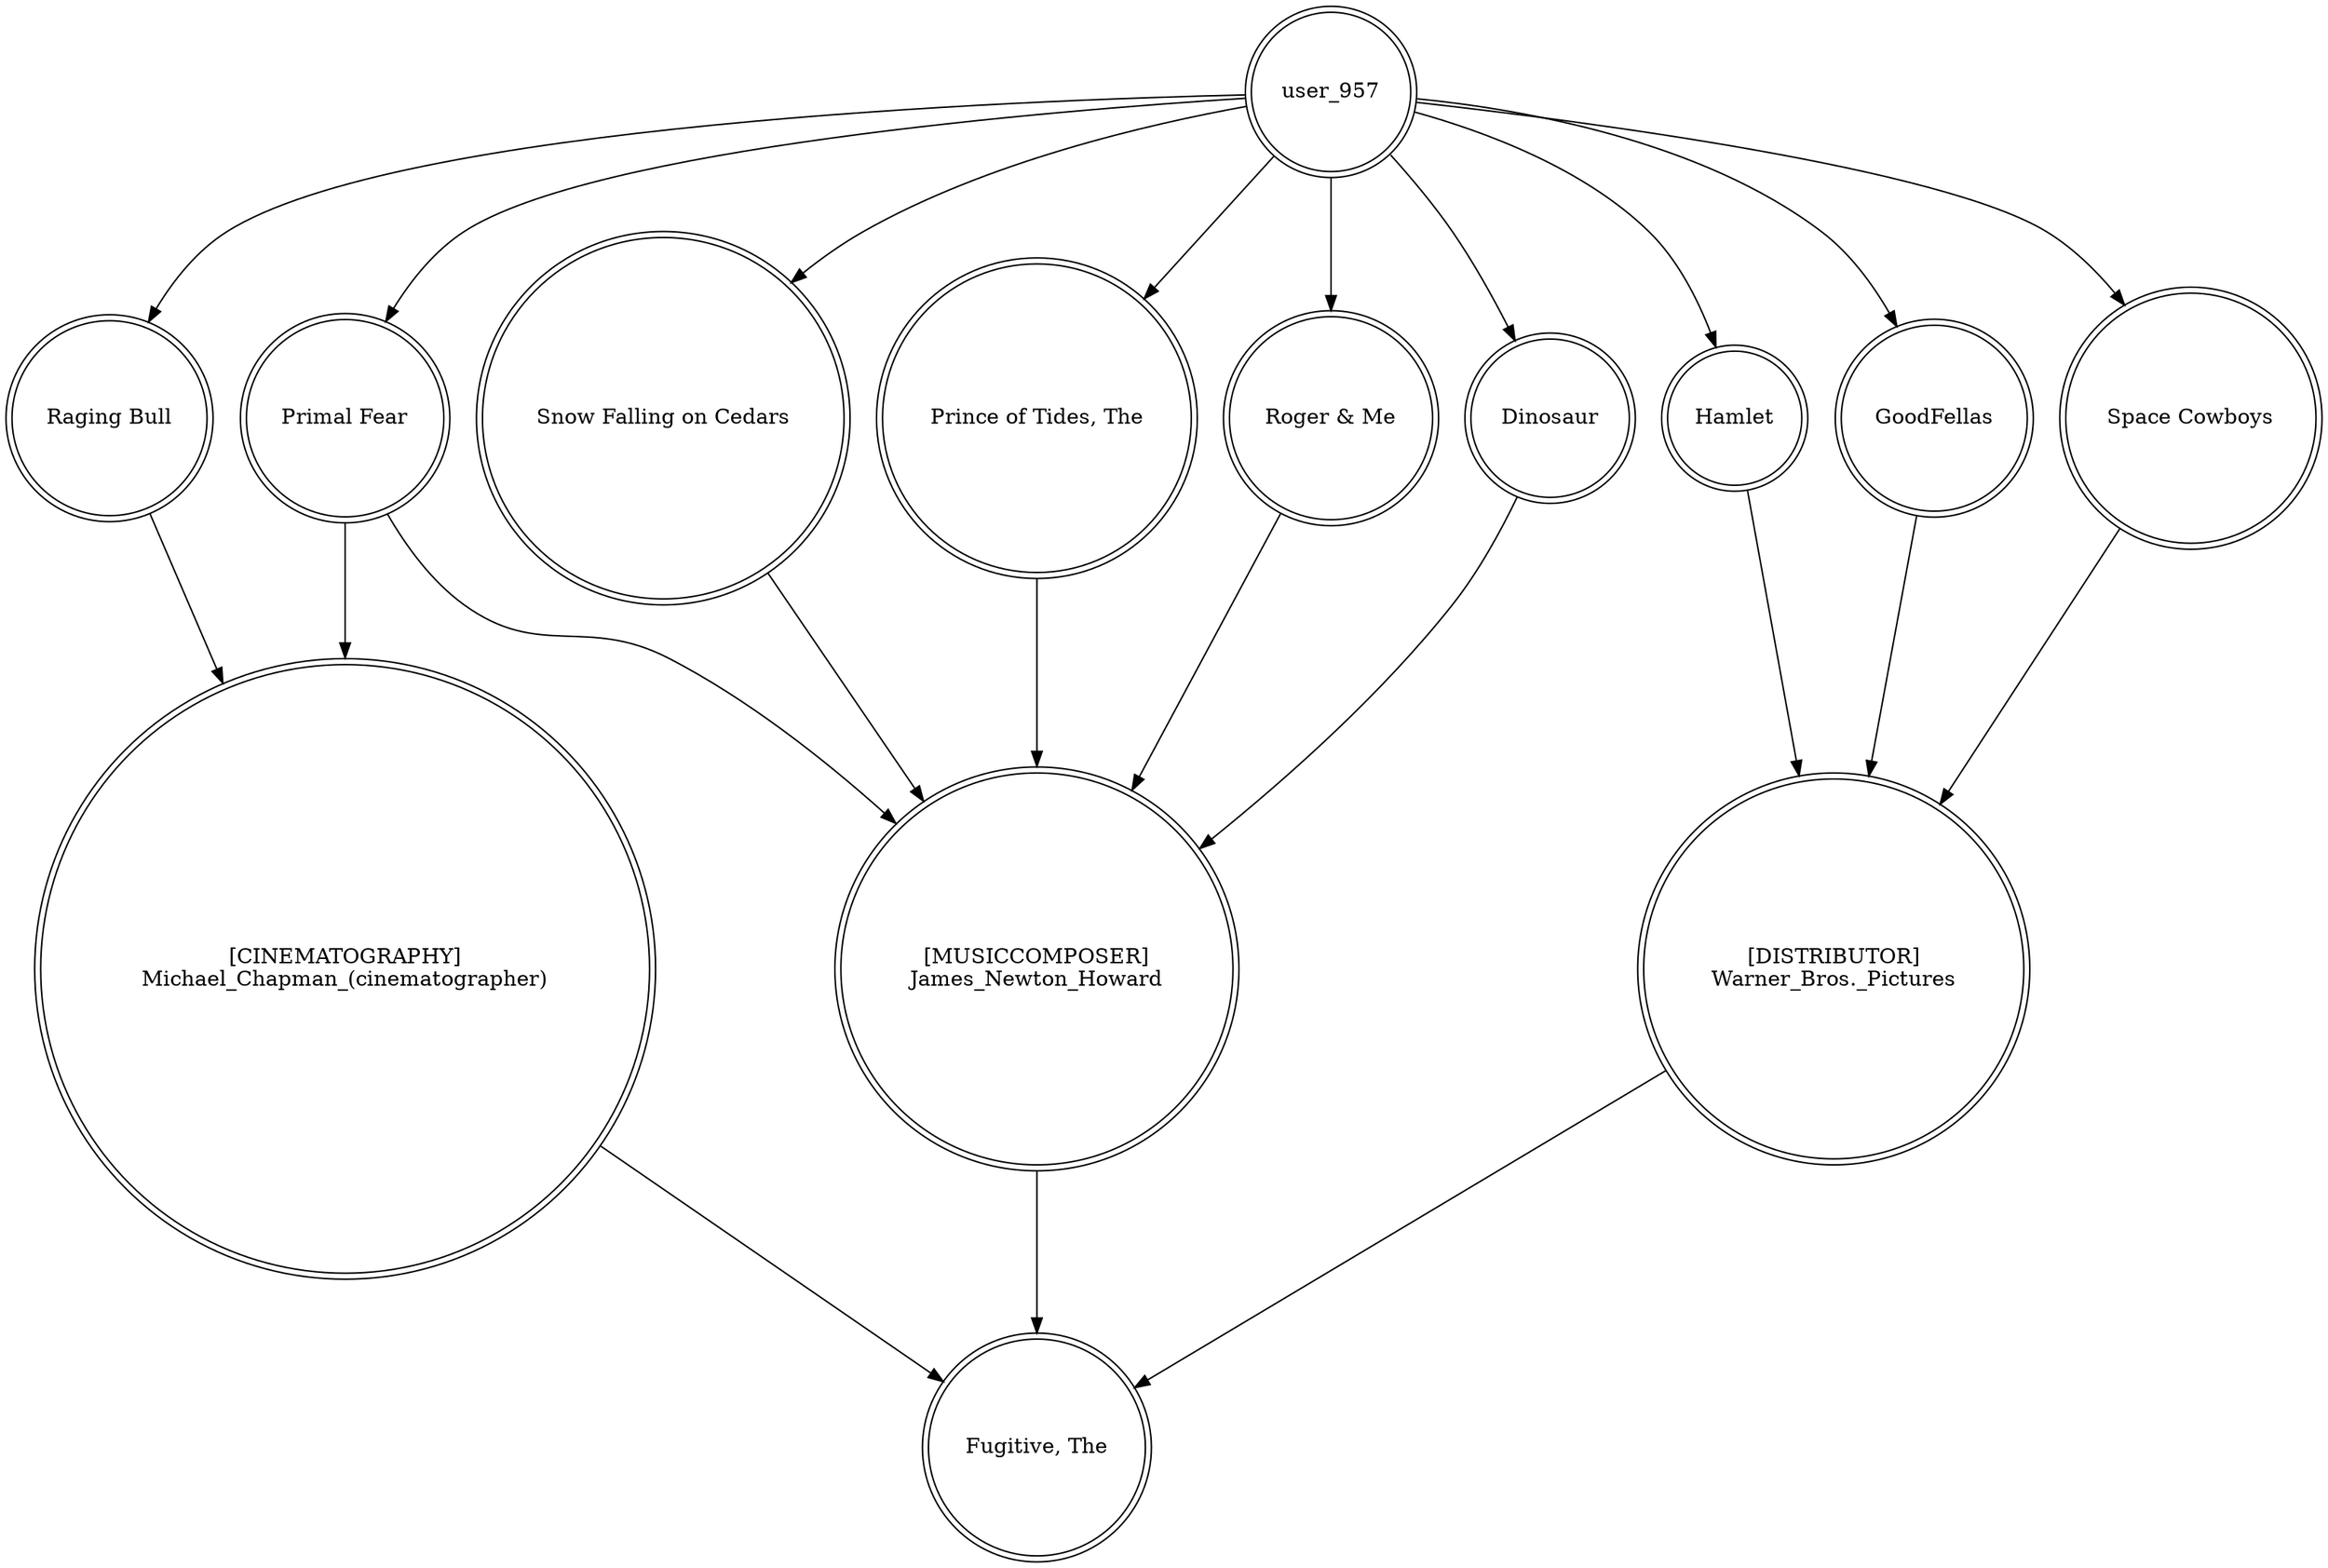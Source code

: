 digraph finite_state_machine {
	node [shape=doublecircle]
	"[DISTRIBUTOR]
Warner_Bros._Pictures" -> "Fugitive, The"
	user_957 -> "Primal Fear"
	user_957 -> "Snow Falling on Cedars"
	user_957 -> Hamlet
	"Raging Bull" -> "[CINEMATOGRAPHY]
Michael_Chapman_(cinematographer)"
	"[CINEMATOGRAPHY]
Michael_Chapman_(cinematographer)" -> "Fugitive, The"
	"[MUSICCOMPOSER]
James_Newton_Howard" -> "Fugitive, The"
	user_957 -> "Prince of Tides, The"
	user_957 -> "Roger & Me"
	"Primal Fear" -> "[CINEMATOGRAPHY]
Michael_Chapman_(cinematographer)"
	GoodFellas -> "[DISTRIBUTOR]
Warner_Bros._Pictures"
	user_957 -> "Space Cowboys"
	user_957 -> "Raging Bull"
	Hamlet -> "[DISTRIBUTOR]
Warner_Bros._Pictures"
	"Roger & Me" -> "[MUSICCOMPOSER]
James_Newton_Howard"
	"Prince of Tides, The" -> "[MUSICCOMPOSER]
James_Newton_Howard"
	user_957 -> GoodFellas
	"Space Cowboys" -> "[DISTRIBUTOR]
Warner_Bros._Pictures"
	Dinosaur -> "[MUSICCOMPOSER]
James_Newton_Howard"
	"Primal Fear" -> "[MUSICCOMPOSER]
James_Newton_Howard"
	"Snow Falling on Cedars" -> "[MUSICCOMPOSER]
James_Newton_Howard"
	user_957 -> Dinosaur
}
